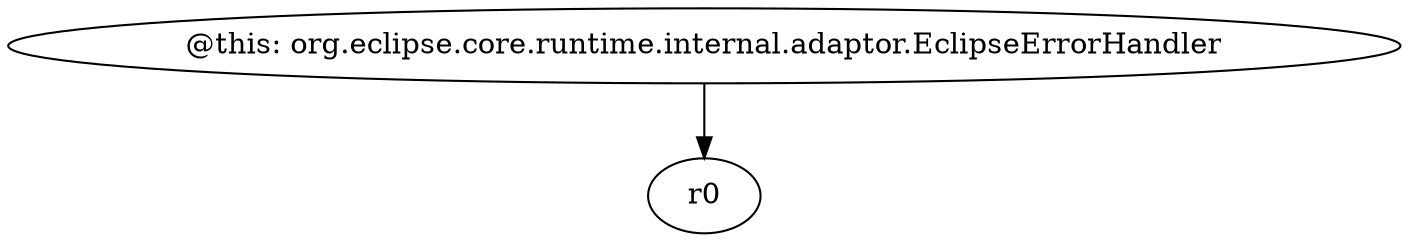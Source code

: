 digraph g {
0[label="@this: org.eclipse.core.runtime.internal.adaptor.EclipseErrorHandler"]
1[label="r0"]
0->1[label=""]
}